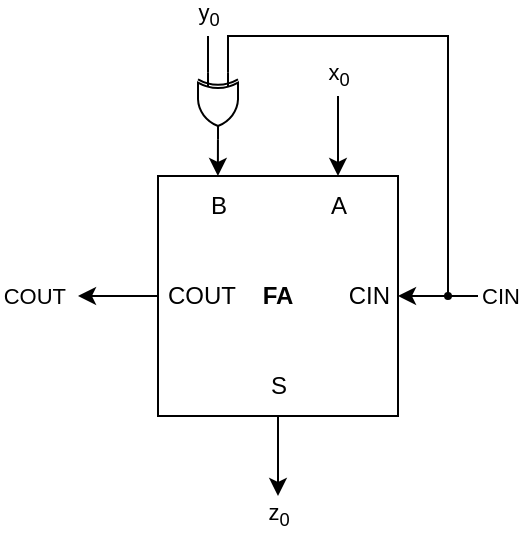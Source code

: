 <mxfile version="25.0.3">
  <diagram name="Page-1" id="YRTmSyCCs7Myf40diobr">
    <mxGraphModel dx="819" dy="438" grid="1" gridSize="5" guides="1" tooltips="1" connect="1" arrows="1" fold="1" page="1" pageScale="1" pageWidth="850" pageHeight="1100" math="0" shadow="0">
      <root>
        <mxCell id="0" />
        <mxCell id="1" parent="0" />
        <mxCell id="4d7obqWmkYfhOyedHUf7-1" value="FA" style="rounded=0;whiteSpace=wrap;html=1;fontStyle=1" parent="1" vertex="1">
          <mxGeometry x="320" y="200" width="120" height="120" as="geometry" />
        </mxCell>
        <mxCell id="4d7obqWmkYfhOyedHUf7-56" value="CIN" style="edgeStyle=orthogonalEdgeStyle;rounded=0;orthogonalLoop=1;jettySize=auto;html=1;align=left;" parent="1" target="4d7obqWmkYfhOyedHUf7-3" edge="1">
          <mxGeometry x="-1" relative="1" as="geometry">
            <mxPoint x="480" y="260" as="sourcePoint" />
            <Array as="points">
              <mxPoint x="470" y="260" />
              <mxPoint x="470" y="260" />
            </Array>
            <mxPoint as="offset" />
          </mxGeometry>
        </mxCell>
        <mxCell id="4d7obqWmkYfhOyedHUf7-3" value="CIN" style="text;html=1;align=right;verticalAlign=middle;resizable=0;points=[];autosize=1;strokeColor=none;fillColor=none;spacingRight=3;spacingLeft=-9;" parent="1" vertex="1">
          <mxGeometry x="410" y="245" width="30" height="30" as="geometry" />
        </mxCell>
        <mxCell id="4d7obqWmkYfhOyedHUf7-39" value="COUT" style="edgeStyle=orthogonalEdgeStyle;rounded=0;orthogonalLoop=1;jettySize=auto;html=1;align=right;" parent="1" source="4d7obqWmkYfhOyedHUf7-4" edge="1">
          <mxGeometry x="1" y="5" relative="1" as="geometry">
            <mxPoint x="280" y="260" as="targetPoint" />
            <mxPoint x="-5" y="-5" as="offset" />
          </mxGeometry>
        </mxCell>
        <mxCell id="4d7obqWmkYfhOyedHUf7-4" value="COUT" style="text;html=1;align=left;verticalAlign=middle;resizable=0;points=[];autosize=1;strokeColor=none;fillColor=none;spacingRight=-9;spacingLeft=3;" parent="1" vertex="1">
          <mxGeometry x="320" y="245" width="50" height="30" as="geometry" />
        </mxCell>
        <mxCell id="4d7obqWmkYfhOyedHUf7-55" value="z&lt;sub&gt;0&lt;/sub&gt;" style="edgeStyle=orthogonalEdgeStyle;rounded=0;orthogonalLoop=1;jettySize=auto;html=1;" parent="1" source="4d7obqWmkYfhOyedHUf7-5" edge="1">
          <mxGeometry x="1" y="10" relative="1" as="geometry">
            <mxPoint x="380" y="360" as="targetPoint" />
            <mxPoint x="-10" y="10" as="offset" />
          </mxGeometry>
        </mxCell>
        <mxCell id="4d7obqWmkYfhOyedHUf7-5" value="S" style="text;html=1;align=center;verticalAlign=middle;resizable=0;points=[];autosize=1;strokeColor=none;fillColor=none;spacingRight=3;spacingLeft=3;" parent="1" vertex="1">
          <mxGeometry x="365" y="290" width="30" height="30" as="geometry" />
        </mxCell>
        <mxCell id="EtNSQBRXNswMBGS2E0Sj-1" value="y&lt;sub&gt;0&lt;/sub&gt;" style="rounded=0;orthogonalLoop=1;jettySize=auto;html=1;entryX=0;entryY=0.75;entryDx=0;entryDy=0;entryPerimeter=0;endArrow=none;endFill=0;" edge="1" parent="1" target="EtNSQBRXNswMBGS2E0Sj-9">
          <mxGeometry x="-1" y="-10" relative="1" as="geometry">
            <mxPoint x="345" y="130" as="sourcePoint" />
            <mxPoint x="10" y="-10" as="offset" />
            <mxPoint x="344.98" y="135" as="targetPoint" />
          </mxGeometry>
        </mxCell>
        <mxCell id="EtNSQBRXNswMBGS2E0Sj-2" value="B" style="text;html=1;align=center;verticalAlign=middle;resizable=0;points=[];autosize=1;strokeColor=none;fillColor=none;spacingRight=3;spacingLeft=3;" vertex="1" parent="1">
          <mxGeometry x="335" y="200" width="30" height="30" as="geometry" />
        </mxCell>
        <mxCell id="EtNSQBRXNswMBGS2E0Sj-3" value="x&lt;sub&gt;0&lt;/sub&gt;" style="edgeStyle=orthogonalEdgeStyle;rounded=0;orthogonalLoop=1;jettySize=auto;html=1;" edge="1" parent="1" target="EtNSQBRXNswMBGS2E0Sj-4">
          <mxGeometry x="-1" y="-10" relative="1" as="geometry">
            <mxPoint x="410" y="160" as="sourcePoint" />
            <Array as="points">
              <mxPoint x="410" y="170" />
              <mxPoint x="410" y="170" />
            </Array>
            <mxPoint x="10" y="-10" as="offset" />
          </mxGeometry>
        </mxCell>
        <mxCell id="EtNSQBRXNswMBGS2E0Sj-4" value="A" style="text;html=1;align=center;verticalAlign=middle;resizable=0;points=[];autosize=1;strokeColor=none;fillColor=none;spacingRight=3;spacingLeft=3;" vertex="1" parent="1">
          <mxGeometry x="395" y="200" width="30" height="30" as="geometry" />
        </mxCell>
        <mxCell id="EtNSQBRXNswMBGS2E0Sj-10" style="edgeStyle=orthogonalEdgeStyle;rounded=0;orthogonalLoop=1;jettySize=auto;html=1;" edge="1" parent="1" source="EtNSQBRXNswMBGS2E0Sj-9" target="EtNSQBRXNswMBGS2E0Sj-2">
          <mxGeometry relative="1" as="geometry">
            <Array as="points">
              <mxPoint x="350" y="195" />
              <mxPoint x="350" y="195" />
            </Array>
          </mxGeometry>
        </mxCell>
        <mxCell id="EtNSQBRXNswMBGS2E0Sj-9" value="" style="verticalLabelPosition=bottom;shadow=0;dashed=0;align=center;html=1;verticalAlign=top;shape=mxgraph.electrical.logic_gates.logic_gate;operation=xor;aspect=fixed;rotation=90;" vertex="1" parent="1">
          <mxGeometry x="333.34" y="155" width="33.33" height="20" as="geometry" />
        </mxCell>
        <mxCell id="EtNSQBRXNswMBGS2E0Sj-11" value="" style="endArrow=none;html=1;rounded=0;startArrow=oval;startFill=1;startSize=3;edgeStyle=orthogonalEdgeStyle;entryX=0;entryY=0.25;entryDx=0;entryDy=0;entryPerimeter=0;" edge="1" parent="1" target="EtNSQBRXNswMBGS2E0Sj-9">
          <mxGeometry width="50" height="50" relative="1" as="geometry">
            <mxPoint x="465" y="260" as="sourcePoint" />
            <mxPoint x="455" y="165" as="targetPoint" />
            <Array as="points">
              <mxPoint x="465" y="130" />
              <mxPoint x="355" y="130" />
            </Array>
          </mxGeometry>
        </mxCell>
      </root>
    </mxGraphModel>
  </diagram>
</mxfile>
